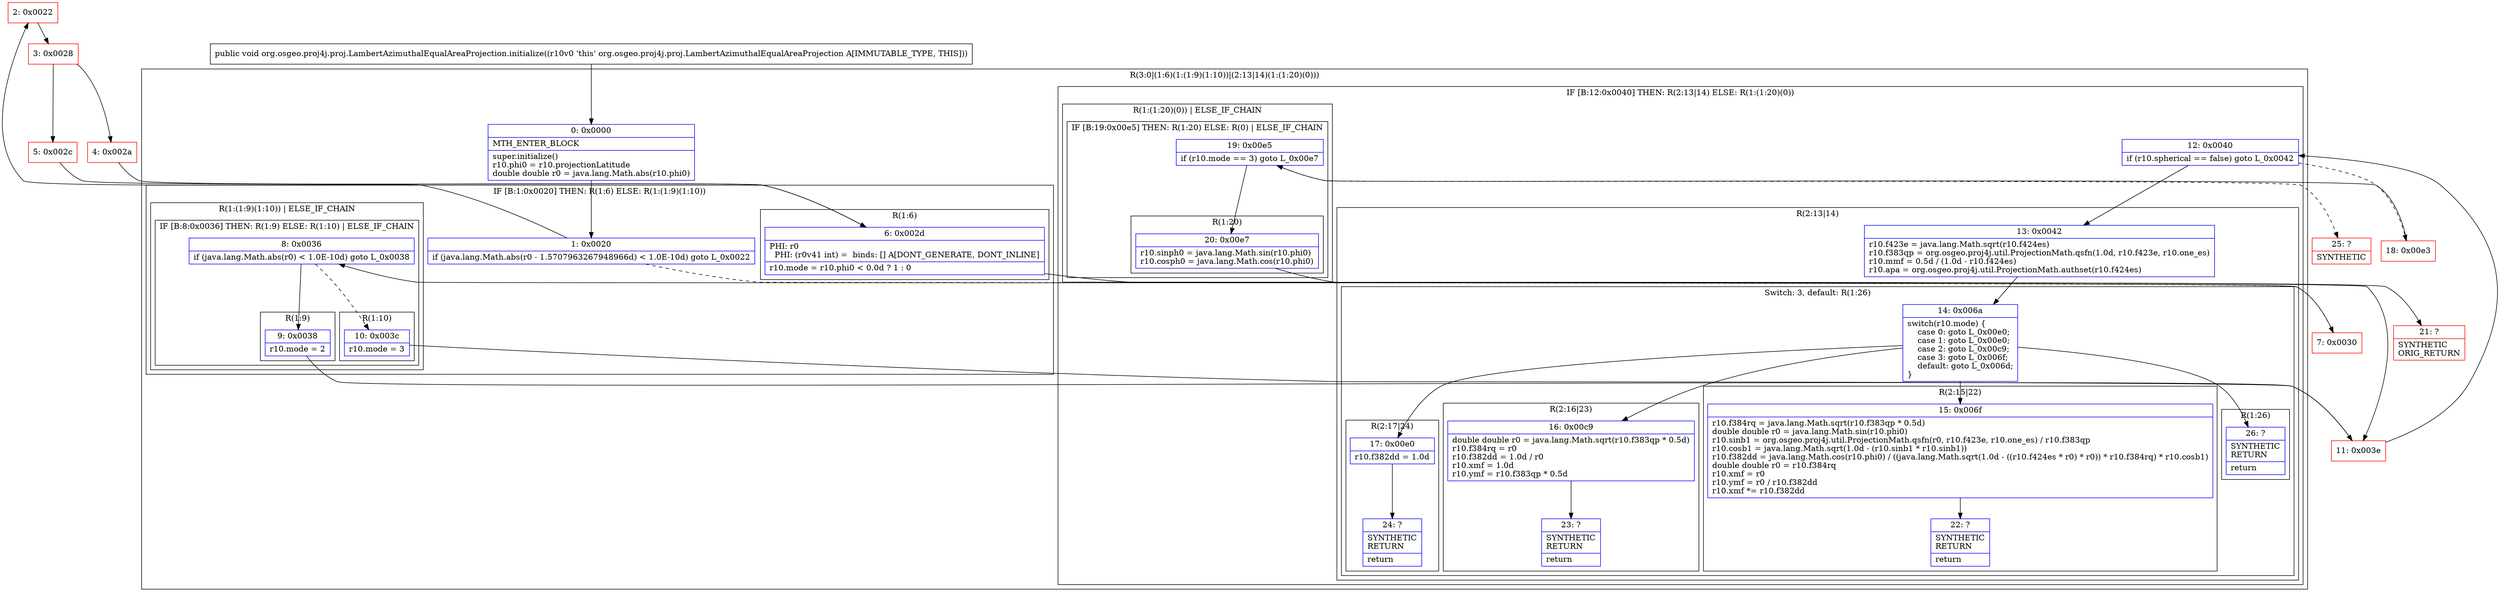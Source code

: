 digraph "CFG fororg.osgeo.proj4j.proj.LambertAzimuthalEqualAreaProjection.initialize()V" {
subgraph cluster_Region_1327585433 {
label = "R(3:0|(1:6)(1:(1:9)(1:10))|(2:13|14)(1:(1:20)(0)))";
node [shape=record,color=blue];
Node_0 [shape=record,label="{0\:\ 0x0000|MTH_ENTER_BLOCK\l|super.initialize()\lr10.phi0 = r10.projectionLatitude\ldouble double r0 = java.lang.Math.abs(r10.phi0)\l}"];
subgraph cluster_IfRegion_1602821754 {
label = "IF [B:1:0x0020] THEN: R(1:6) ELSE: R(1:(1:9)(1:10))";
node [shape=record,color=blue];
Node_1 [shape=record,label="{1\:\ 0x0020|if (java.lang.Math.abs(r0 \- 1.5707963267948966d) \< 1.0E\-10d) goto L_0x0022\l}"];
subgraph cluster_Region_97298705 {
label = "R(1:6)";
node [shape=record,color=blue];
Node_6 [shape=record,label="{6\:\ 0x002d|PHI: r0 \l  PHI: (r0v41 int) =  binds: [] A[DONT_GENERATE, DONT_INLINE]\l|r10.mode = r10.phi0 \< 0.0d ? 1 : 0\l}"];
}
subgraph cluster_Region_575393361 {
label = "R(1:(1:9)(1:10)) | ELSE_IF_CHAIN\l";
node [shape=record,color=blue];
subgraph cluster_IfRegion_1044124131 {
label = "IF [B:8:0x0036] THEN: R(1:9) ELSE: R(1:10) | ELSE_IF_CHAIN\l";
node [shape=record,color=blue];
Node_8 [shape=record,label="{8\:\ 0x0036|if (java.lang.Math.abs(r0) \< 1.0E\-10d) goto L_0x0038\l}"];
subgraph cluster_Region_1139675824 {
label = "R(1:9)";
node [shape=record,color=blue];
Node_9 [shape=record,label="{9\:\ 0x0038|r10.mode = 2\l}"];
}
subgraph cluster_Region_1875119857 {
label = "R(1:10)";
node [shape=record,color=blue];
Node_10 [shape=record,label="{10\:\ 0x003c|r10.mode = 3\l}"];
}
}
}
}
subgraph cluster_IfRegion_253797945 {
label = "IF [B:12:0x0040] THEN: R(2:13|14) ELSE: R(1:(1:20)(0))";
node [shape=record,color=blue];
Node_12 [shape=record,label="{12\:\ 0x0040|if (r10.spherical == false) goto L_0x0042\l}"];
subgraph cluster_Region_1944443082 {
label = "R(2:13|14)";
node [shape=record,color=blue];
Node_13 [shape=record,label="{13\:\ 0x0042|r10.f423e = java.lang.Math.sqrt(r10.f424es)\lr10.f383qp = org.osgeo.proj4j.util.ProjectionMath.qsfn(1.0d, r10.f423e, r10.one_es)\lr10.mmf = 0.5d \/ (1.0d \- r10.f424es)\lr10.apa = org.osgeo.proj4j.util.ProjectionMath.authset(r10.f424es)\l}"];
subgraph cluster_SwitchRegion_1076703124 {
label = "Switch: 3, default: R(1:26)";
node [shape=record,color=blue];
Node_14 [shape=record,label="{14\:\ 0x006a|switch(r10.mode) \{\l    case 0: goto L_0x00e0;\l    case 1: goto L_0x00e0;\l    case 2: goto L_0x00c9;\l    case 3: goto L_0x006f;\l    default: goto L_0x006d;\l\}\l}"];
subgraph cluster_Region_265360102 {
label = "R(2:17|24)";
node [shape=record,color=blue];
Node_17 [shape=record,label="{17\:\ 0x00e0|r10.f382dd = 1.0d\l}"];
Node_24 [shape=record,label="{24\:\ ?|SYNTHETIC\lRETURN\l|return\l}"];
}
subgraph cluster_Region_1212745780 {
label = "R(2:16|23)";
node [shape=record,color=blue];
Node_16 [shape=record,label="{16\:\ 0x00c9|double double r0 = java.lang.Math.sqrt(r10.f383qp * 0.5d)\lr10.f384rq = r0\lr10.f382dd = 1.0d \/ r0\lr10.xmf = 1.0d\lr10.ymf = r10.f383qp * 0.5d\l}"];
Node_23 [shape=record,label="{23\:\ ?|SYNTHETIC\lRETURN\l|return\l}"];
}
subgraph cluster_Region_233399348 {
label = "R(2:15|22)";
node [shape=record,color=blue];
Node_15 [shape=record,label="{15\:\ 0x006f|r10.f384rq = java.lang.Math.sqrt(r10.f383qp * 0.5d)\ldouble double r0 = java.lang.Math.sin(r10.phi0)\lr10.sinb1 = org.osgeo.proj4j.util.ProjectionMath.qsfn(r0, r10.f423e, r10.one_es) \/ r10.f383qp\lr10.cosb1 = java.lang.Math.sqrt(1.0d \- (r10.sinb1 * r10.sinb1))\lr10.f382dd = java.lang.Math.cos(r10.phi0) \/ ((java.lang.Math.sqrt(1.0d \- ((r10.f424es * r0) * r0)) * r10.f384rq) * r10.cosb1)\ldouble double r0 = r10.f384rq\lr10.xmf = r0\lr10.ymf = r0 \/ r10.f382dd\lr10.xmf *= r10.f382dd\l}"];
Node_22 [shape=record,label="{22\:\ ?|SYNTHETIC\lRETURN\l|return\l}"];
}
subgraph cluster_Region_97152075 {
label = "R(1:26)";
node [shape=record,color=blue];
Node_26 [shape=record,label="{26\:\ ?|SYNTHETIC\lRETURN\l|return\l}"];
}
}
}
subgraph cluster_Region_1479854000 {
label = "R(1:(1:20)(0)) | ELSE_IF_CHAIN\l";
node [shape=record,color=blue];
subgraph cluster_IfRegion_1900806829 {
label = "IF [B:19:0x00e5] THEN: R(1:20) ELSE: R(0) | ELSE_IF_CHAIN\l";
node [shape=record,color=blue];
Node_19 [shape=record,label="{19\:\ 0x00e5|if (r10.mode == 3) goto L_0x00e7\l}"];
subgraph cluster_Region_1988982848 {
label = "R(1:20)";
node [shape=record,color=blue];
Node_20 [shape=record,label="{20\:\ 0x00e7|r10.sinph0 = java.lang.Math.sin(r10.phi0)\lr10.cosph0 = java.lang.Math.cos(r10.phi0)\l}"];
}
subgraph cluster_Region_544467694 {
label = "R(0)";
node [shape=record,color=blue];
}
}
}
}
}
Node_2 [shape=record,color=red,label="{2\:\ 0x0022}"];
Node_3 [shape=record,color=red,label="{3\:\ 0x0028}"];
Node_4 [shape=record,color=red,label="{4\:\ 0x002a}"];
Node_5 [shape=record,color=red,label="{5\:\ 0x002c}"];
Node_7 [shape=record,color=red,label="{7\:\ 0x0030}"];
Node_11 [shape=record,color=red,label="{11\:\ 0x003e}"];
Node_18 [shape=record,color=red,label="{18\:\ 0x00e3}"];
Node_21 [shape=record,color=red,label="{21\:\ ?|SYNTHETIC\lORIG_RETURN\l}"];
Node_25 [shape=record,color=red,label="{25\:\ ?|SYNTHETIC\l}"];
MethodNode[shape=record,label="{public void org.osgeo.proj4j.proj.LambertAzimuthalEqualAreaProjection.initialize((r10v0 'this' org.osgeo.proj4j.proj.LambertAzimuthalEqualAreaProjection A[IMMUTABLE_TYPE, THIS])) }"];
MethodNode -> Node_0;
Node_0 -> Node_1;
Node_1 -> Node_2;
Node_1 -> Node_7[style=dashed];
Node_6 -> Node_11;
Node_8 -> Node_9;
Node_8 -> Node_10[style=dashed];
Node_9 -> Node_11;
Node_10 -> Node_11;
Node_12 -> Node_13;
Node_12 -> Node_18[style=dashed];
Node_13 -> Node_14;
Node_14 -> Node_15;
Node_14 -> Node_16;
Node_14 -> Node_17;
Node_14 -> Node_26;
Node_17 -> Node_24;
Node_16 -> Node_23;
Node_15 -> Node_22;
Node_19 -> Node_20;
Node_19 -> Node_25[style=dashed];
Node_20 -> Node_21;
Node_2 -> Node_3;
Node_3 -> Node_4;
Node_3 -> Node_5;
Node_4 -> Node_6;
Node_5 -> Node_6;
Node_7 -> Node_8;
Node_11 -> Node_12;
Node_18 -> Node_19;
}

